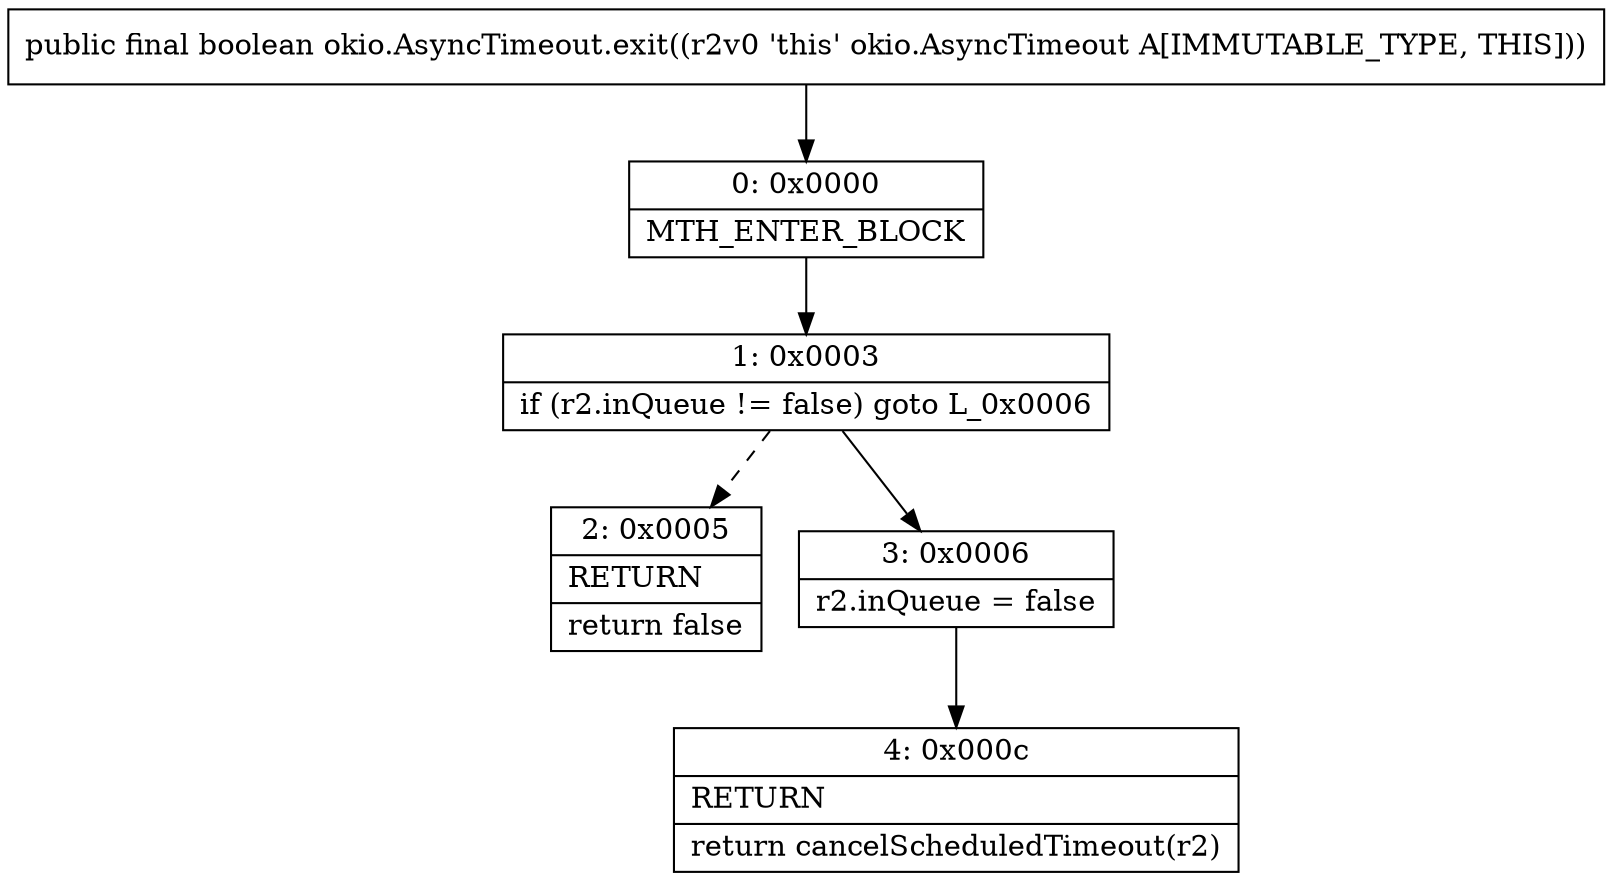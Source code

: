 digraph "CFG forokio.AsyncTimeout.exit()Z" {
Node_0 [shape=record,label="{0\:\ 0x0000|MTH_ENTER_BLOCK\l}"];
Node_1 [shape=record,label="{1\:\ 0x0003|if (r2.inQueue != false) goto L_0x0006\l}"];
Node_2 [shape=record,label="{2\:\ 0x0005|RETURN\l|return false\l}"];
Node_3 [shape=record,label="{3\:\ 0x0006|r2.inQueue = false\l}"];
Node_4 [shape=record,label="{4\:\ 0x000c|RETURN\l|return cancelScheduledTimeout(r2)\l}"];
MethodNode[shape=record,label="{public final boolean okio.AsyncTimeout.exit((r2v0 'this' okio.AsyncTimeout A[IMMUTABLE_TYPE, THIS])) }"];
MethodNode -> Node_0;
Node_0 -> Node_1;
Node_1 -> Node_2[style=dashed];
Node_1 -> Node_3;
Node_3 -> Node_4;
}

